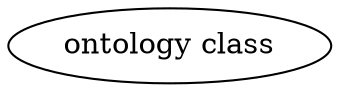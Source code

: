 digraph {
	graph [bb="0,0,154.69,36"];
	node [label="\N"];
	"ontology class"	 [height=0.5,
		label="ontology class",
		pos="77.343,18",
		width=2.1484];
}
